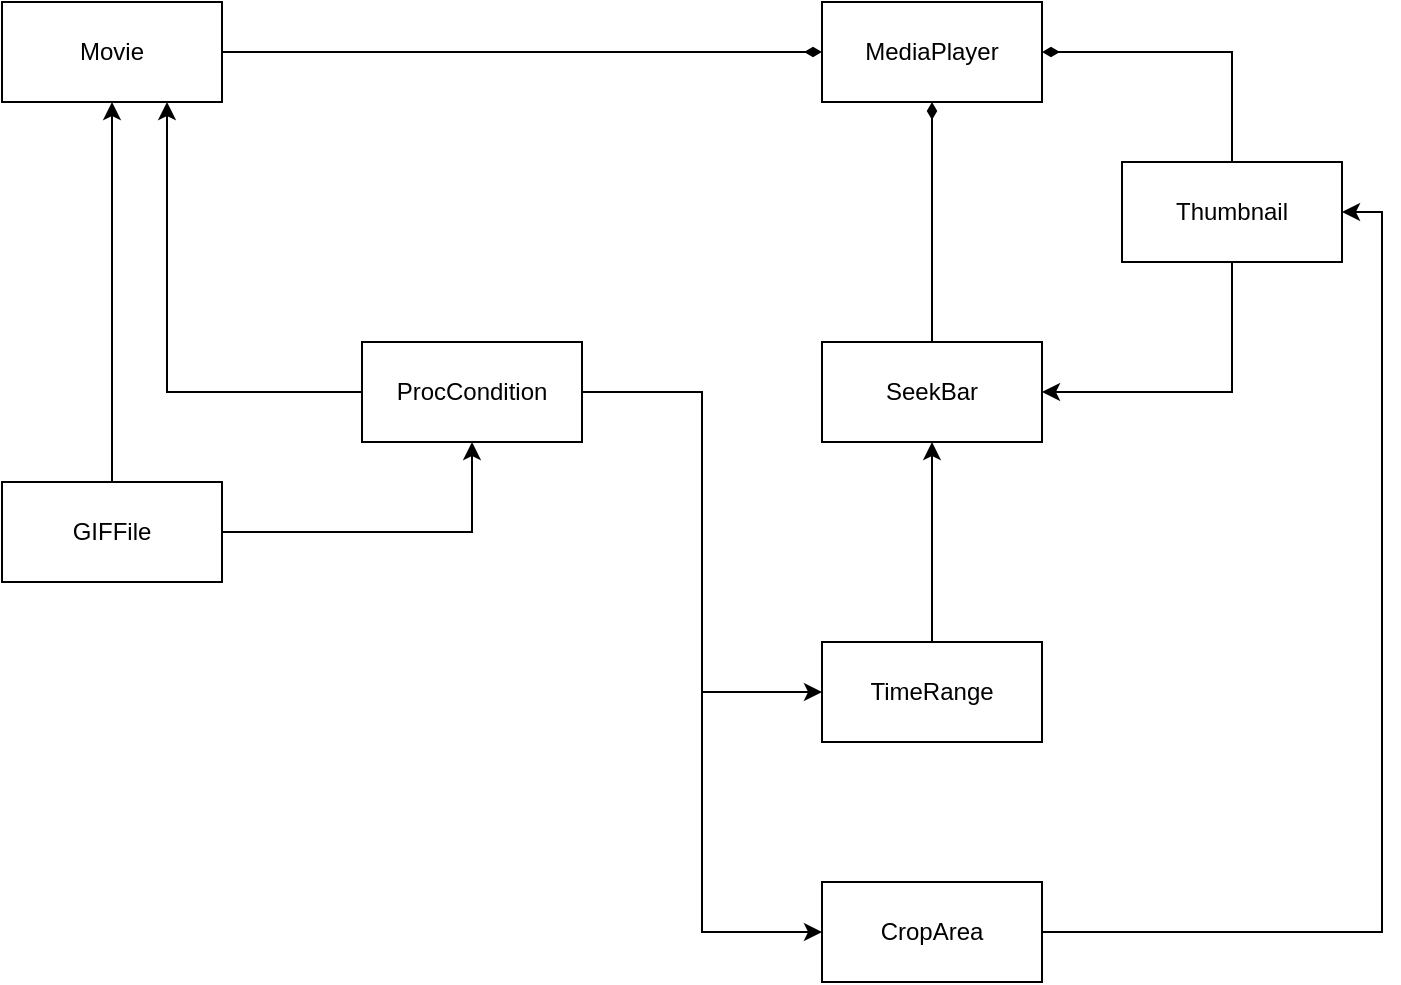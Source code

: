 <mxfile version="24.0.0" type="device">
  <diagram id="C5RBs43oDa-KdzZeNtuy" name="Page-1">
    <mxGraphModel dx="1010" dy="691" grid="1" gridSize="10" guides="1" tooltips="1" connect="1" arrows="1" fold="1" page="1" pageScale="1" pageWidth="827" pageHeight="1169" math="0" shadow="0">
      <root>
        <mxCell id="WIyWlLk6GJQsqaUBKTNV-0" />
        <mxCell id="WIyWlLk6GJQsqaUBKTNV-1" parent="WIyWlLk6GJQsqaUBKTNV-0" />
        <mxCell id="hDv1HpFRSYuFZm-0wBe4-0" style="edgeStyle=orthogonalEdgeStyle;rounded=0;orthogonalLoop=1;jettySize=auto;html=1;entryX=0;entryY=0.5;entryDx=0;entryDy=0;endArrow=diamondThin;endFill=1;" edge="1" parent="WIyWlLk6GJQsqaUBKTNV-1" source="w1wDxTQknE0ReWHpi_DZ-1" target="w1wDxTQknE0ReWHpi_DZ-10">
          <mxGeometry relative="1" as="geometry" />
        </mxCell>
        <mxCell id="w1wDxTQknE0ReWHpi_DZ-1" value="Movie" style="html=1;whiteSpace=wrap;" parent="WIyWlLk6GJQsqaUBKTNV-1" vertex="1">
          <mxGeometry x="330" y="160" width="110" height="50" as="geometry" />
        </mxCell>
        <mxCell id="w1wDxTQknE0ReWHpi_DZ-7" style="edgeStyle=orthogonalEdgeStyle;rounded=0;orthogonalLoop=1;jettySize=auto;html=1;entryX=0.75;entryY=1;entryDx=0;entryDy=0;" parent="WIyWlLk6GJQsqaUBKTNV-1" source="w1wDxTQknE0ReWHpi_DZ-3" target="w1wDxTQknE0ReWHpi_DZ-1" edge="1">
          <mxGeometry relative="1" as="geometry" />
        </mxCell>
        <mxCell id="w1wDxTQknE0ReWHpi_DZ-19" style="edgeStyle=orthogonalEdgeStyle;rounded=0;orthogonalLoop=1;jettySize=auto;html=1;entryX=0;entryY=0.5;entryDx=0;entryDy=0;" parent="WIyWlLk6GJQsqaUBKTNV-1" source="w1wDxTQknE0ReWHpi_DZ-3" target="w1wDxTQknE0ReWHpi_DZ-12" edge="1">
          <mxGeometry relative="1" as="geometry" />
        </mxCell>
        <mxCell id="w1wDxTQknE0ReWHpi_DZ-26" style="edgeStyle=orthogonalEdgeStyle;rounded=0;orthogonalLoop=1;jettySize=auto;html=1;exitX=1;exitY=0.5;exitDx=0;exitDy=0;entryX=0;entryY=0.5;entryDx=0;entryDy=0;" parent="WIyWlLk6GJQsqaUBKTNV-1" source="w1wDxTQknE0ReWHpi_DZ-3" target="w1wDxTQknE0ReWHpi_DZ-24" edge="1">
          <mxGeometry relative="1" as="geometry" />
        </mxCell>
        <mxCell id="w1wDxTQknE0ReWHpi_DZ-3" value="ProcCondition" style="html=1;whiteSpace=wrap;" parent="WIyWlLk6GJQsqaUBKTNV-1" vertex="1">
          <mxGeometry x="510" y="330" width="110" height="50" as="geometry" />
        </mxCell>
        <mxCell id="w1wDxTQknE0ReWHpi_DZ-8" style="edgeStyle=orthogonalEdgeStyle;rounded=0;orthogonalLoop=1;jettySize=auto;html=1;entryX=0.5;entryY=1;entryDx=0;entryDy=0;" parent="WIyWlLk6GJQsqaUBKTNV-1" source="w1wDxTQknE0ReWHpi_DZ-4" target="w1wDxTQknE0ReWHpi_DZ-1" edge="1">
          <mxGeometry relative="1" as="geometry" />
        </mxCell>
        <mxCell id="w1wDxTQknE0ReWHpi_DZ-9" style="edgeStyle=orthogonalEdgeStyle;rounded=0;orthogonalLoop=1;jettySize=auto;html=1;entryX=0.5;entryY=1;entryDx=0;entryDy=0;" parent="WIyWlLk6GJQsqaUBKTNV-1" source="w1wDxTQknE0ReWHpi_DZ-4" target="w1wDxTQknE0ReWHpi_DZ-3" edge="1">
          <mxGeometry relative="1" as="geometry" />
        </mxCell>
        <mxCell id="w1wDxTQknE0ReWHpi_DZ-4" value="GIFFile" style="html=1;whiteSpace=wrap;" parent="WIyWlLk6GJQsqaUBKTNV-1" vertex="1">
          <mxGeometry x="330" y="400" width="110" height="50" as="geometry" />
        </mxCell>
        <mxCell id="w1wDxTQknE0ReWHpi_DZ-10" value="MediaPlayer" style="html=1;whiteSpace=wrap;" parent="WIyWlLk6GJQsqaUBKTNV-1" vertex="1">
          <mxGeometry x="740" y="160" width="110" height="50" as="geometry" />
        </mxCell>
        <mxCell id="w1wDxTQknE0ReWHpi_DZ-18" style="edgeStyle=orthogonalEdgeStyle;rounded=0;orthogonalLoop=1;jettySize=auto;html=1;exitX=0.5;exitY=0;exitDx=0;exitDy=0;entryX=0.5;entryY=1;entryDx=0;entryDy=0;endArrow=diamondThin;endFill=1;" parent="WIyWlLk6GJQsqaUBKTNV-1" source="w1wDxTQknE0ReWHpi_DZ-11" target="w1wDxTQknE0ReWHpi_DZ-10" edge="1">
          <mxGeometry relative="1" as="geometry" />
        </mxCell>
        <mxCell id="w1wDxTQknE0ReWHpi_DZ-11" value="SeekBar" style="html=1;whiteSpace=wrap;" parent="WIyWlLk6GJQsqaUBKTNV-1" vertex="1">
          <mxGeometry x="740" y="330" width="110" height="50" as="geometry" />
        </mxCell>
        <mxCell id="w1wDxTQknE0ReWHpi_DZ-14" style="edgeStyle=orthogonalEdgeStyle;rounded=0;orthogonalLoop=1;jettySize=auto;html=1;entryX=0.5;entryY=1;entryDx=0;entryDy=0;" parent="WIyWlLk6GJQsqaUBKTNV-1" source="w1wDxTQknE0ReWHpi_DZ-12" target="w1wDxTQknE0ReWHpi_DZ-11" edge="1">
          <mxGeometry relative="1" as="geometry" />
        </mxCell>
        <mxCell id="w1wDxTQknE0ReWHpi_DZ-12" value="TimeRange" style="html=1;whiteSpace=wrap;" parent="WIyWlLk6GJQsqaUBKTNV-1" vertex="1">
          <mxGeometry x="740" y="480" width="110" height="50" as="geometry" />
        </mxCell>
        <mxCell id="w1wDxTQknE0ReWHpi_DZ-21" style="edgeStyle=orthogonalEdgeStyle;rounded=0;orthogonalLoop=1;jettySize=auto;html=1;exitX=0.5;exitY=1;exitDx=0;exitDy=0;entryX=1;entryY=0.5;entryDx=0;entryDy=0;" parent="WIyWlLk6GJQsqaUBKTNV-1" source="w1wDxTQknE0ReWHpi_DZ-20" target="w1wDxTQknE0ReWHpi_DZ-11" edge="1">
          <mxGeometry relative="1" as="geometry" />
        </mxCell>
        <mxCell id="w1wDxTQknE0ReWHpi_DZ-23" style="edgeStyle=orthogonalEdgeStyle;rounded=0;orthogonalLoop=1;jettySize=auto;html=1;exitX=0.5;exitY=0;exitDx=0;exitDy=0;entryX=1;entryY=0.5;entryDx=0;entryDy=0;endArrow=diamondThin;endFill=1;" parent="WIyWlLk6GJQsqaUBKTNV-1" source="w1wDxTQknE0ReWHpi_DZ-20" target="w1wDxTQknE0ReWHpi_DZ-10" edge="1">
          <mxGeometry relative="1" as="geometry" />
        </mxCell>
        <mxCell id="w1wDxTQknE0ReWHpi_DZ-20" value="Thumbnail" style="html=1;whiteSpace=wrap;" parent="WIyWlLk6GJQsqaUBKTNV-1" vertex="1">
          <mxGeometry x="890" y="240" width="110" height="50" as="geometry" />
        </mxCell>
        <mxCell id="w1wDxTQknE0ReWHpi_DZ-27" style="edgeStyle=orthogonalEdgeStyle;rounded=0;orthogonalLoop=1;jettySize=auto;html=1;exitX=1;exitY=0.5;exitDx=0;exitDy=0;entryX=1;entryY=0.5;entryDx=0;entryDy=0;" parent="WIyWlLk6GJQsqaUBKTNV-1" source="w1wDxTQknE0ReWHpi_DZ-24" target="w1wDxTQknE0ReWHpi_DZ-20" edge="1">
          <mxGeometry relative="1" as="geometry" />
        </mxCell>
        <mxCell id="w1wDxTQknE0ReWHpi_DZ-24" value="CropArea" style="html=1;whiteSpace=wrap;" parent="WIyWlLk6GJQsqaUBKTNV-1" vertex="1">
          <mxGeometry x="740" y="600" width="110" height="50" as="geometry" />
        </mxCell>
      </root>
    </mxGraphModel>
  </diagram>
</mxfile>
